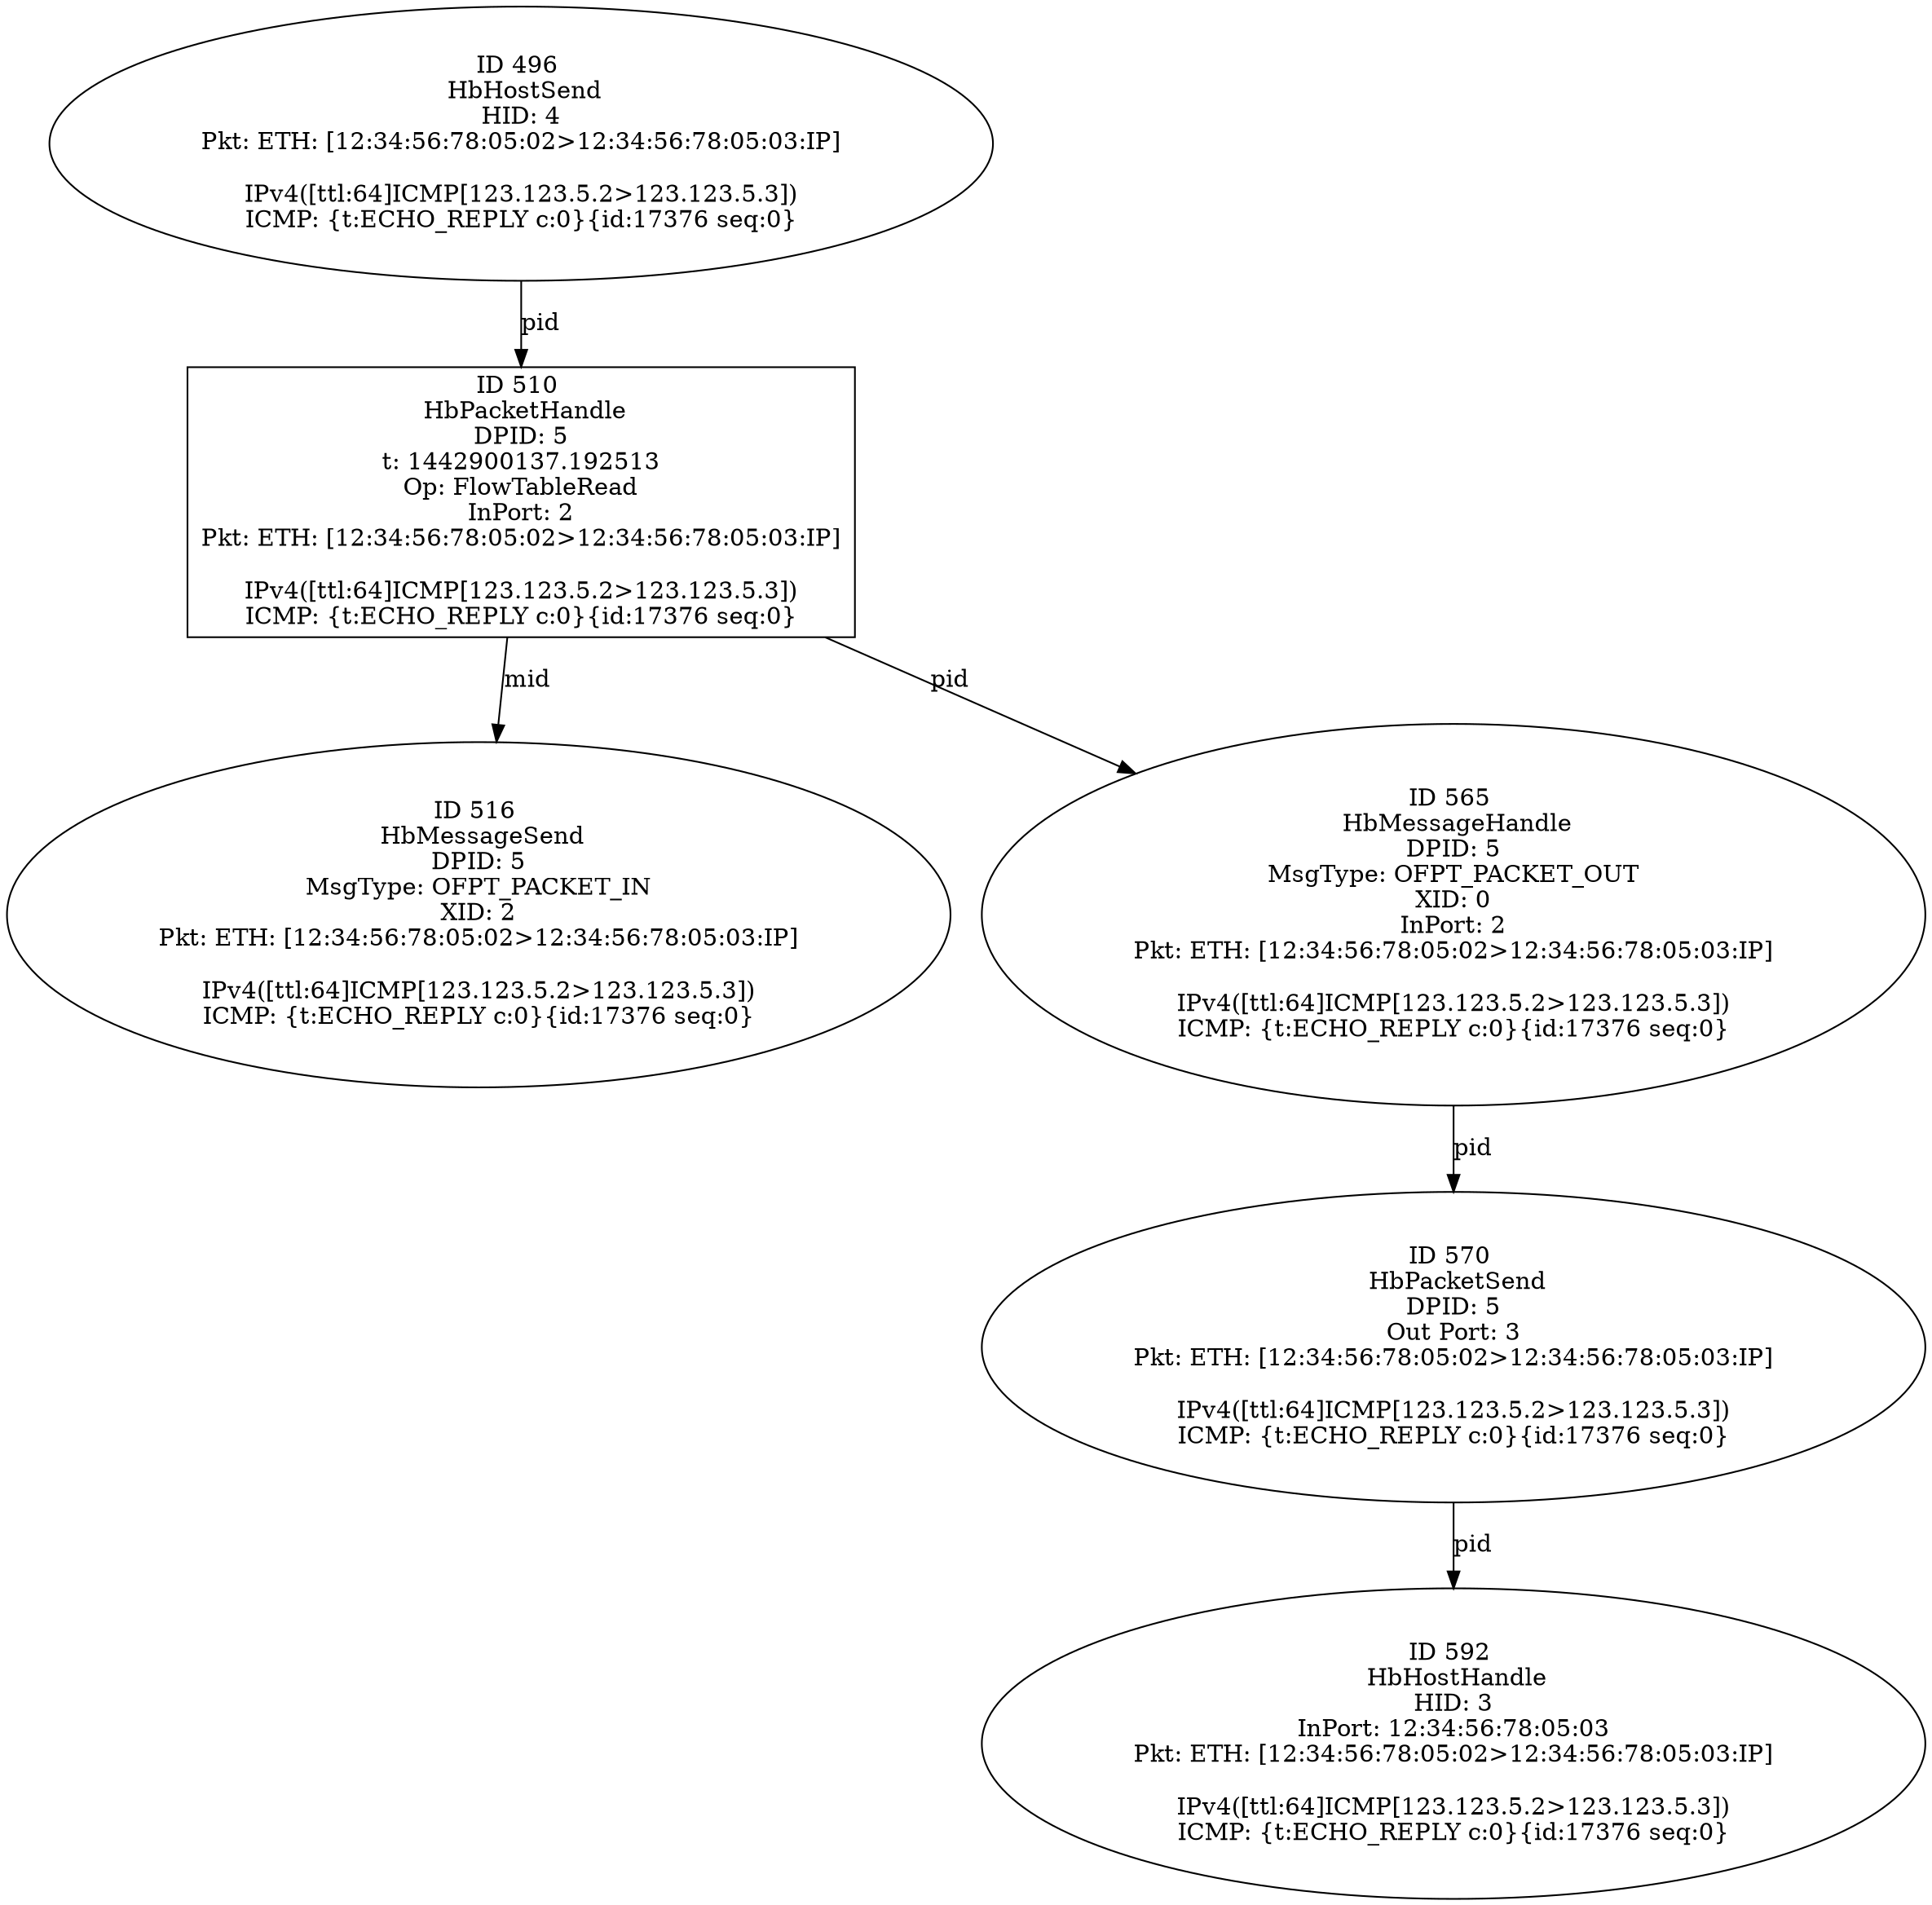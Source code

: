 strict digraph G {
496 [shape=oval, event=<hb_events.HbHostSend object at 0x107889150>, label="ID 496 
 HbHostSend
HID: 4
Pkt: ETH: [12:34:56:78:05:02>12:34:56:78:05:03:IP]

IPv4([ttl:64]ICMP[123.123.5.2>123.123.5.3])
ICMP: {t:ECHO_REPLY c:0}{id:17376 seq:0}"];
516 [shape=oval, event=<hb_events.HbMessageSend object at 0x107890290>, label="ID 516 
 HbMessageSend
DPID: 5
MsgType: OFPT_PACKET_IN
XID: 2
Pkt: ETH: [12:34:56:78:05:02>12:34:56:78:05:03:IP]

IPv4([ttl:64]ICMP[123.123.5.2>123.123.5.3])
ICMP: {t:ECHO_REPLY c:0}{id:17376 seq:0}"];
592 [shape=oval, event=<hb_events.HbHostHandle object at 0x1078a3bd0>, label="ID 592 
 HbHostHandle
HID: 3
InPort: 12:34:56:78:05:03
Pkt: ETH: [12:34:56:78:05:02>12:34:56:78:05:03:IP]

IPv4([ttl:64]ICMP[123.123.5.2>123.123.5.3])
ICMP: {t:ECHO_REPLY c:0}{id:17376 seq:0}"];
565 [shape=oval, event=<hb_events.HbMessageHandle object at 0x10789e7d0>, label="ID 565 
 HbMessageHandle
DPID: 5
MsgType: OFPT_PACKET_OUT
XID: 0
InPort: 2
Pkt: ETH: [12:34:56:78:05:02>12:34:56:78:05:03:IP]

IPv4([ttl:64]ICMP[123.123.5.2>123.123.5.3])
ICMP: {t:ECHO_REPLY c:0}{id:17376 seq:0}"];
570 [shape=oval, event=<hb_events.HbPacketSend object at 0x10789ecd0>, label="ID 570 
 HbPacketSend
DPID: 5
Out Port: 3
Pkt: ETH: [12:34:56:78:05:02>12:34:56:78:05:03:IP]

IPv4([ttl:64]ICMP[123.123.5.2>123.123.5.3])
ICMP: {t:ECHO_REPLY c:0}{id:17376 seq:0}"];
510 [shape=box, event=<hb_events.HbPacketHandle object at 0x107889b10>, label="ID 510 
 HbPacketHandle
DPID: 5
t: 1442900137.192513
Op: FlowTableRead
InPort: 2
Pkt: ETH: [12:34:56:78:05:02>12:34:56:78:05:03:IP]

IPv4([ttl:64]ICMP[123.123.5.2>123.123.5.3])
ICMP: {t:ECHO_REPLY c:0}{id:17376 seq:0}"];
496 -> 510  [rel=pid, label=pid];
565 -> 570  [rel=pid, label=pid];
570 -> 592  [rel=pid, label=pid];
510 -> 516  [rel=mid, label=mid];
510 -> 565  [rel=pid, label=pid];
}
